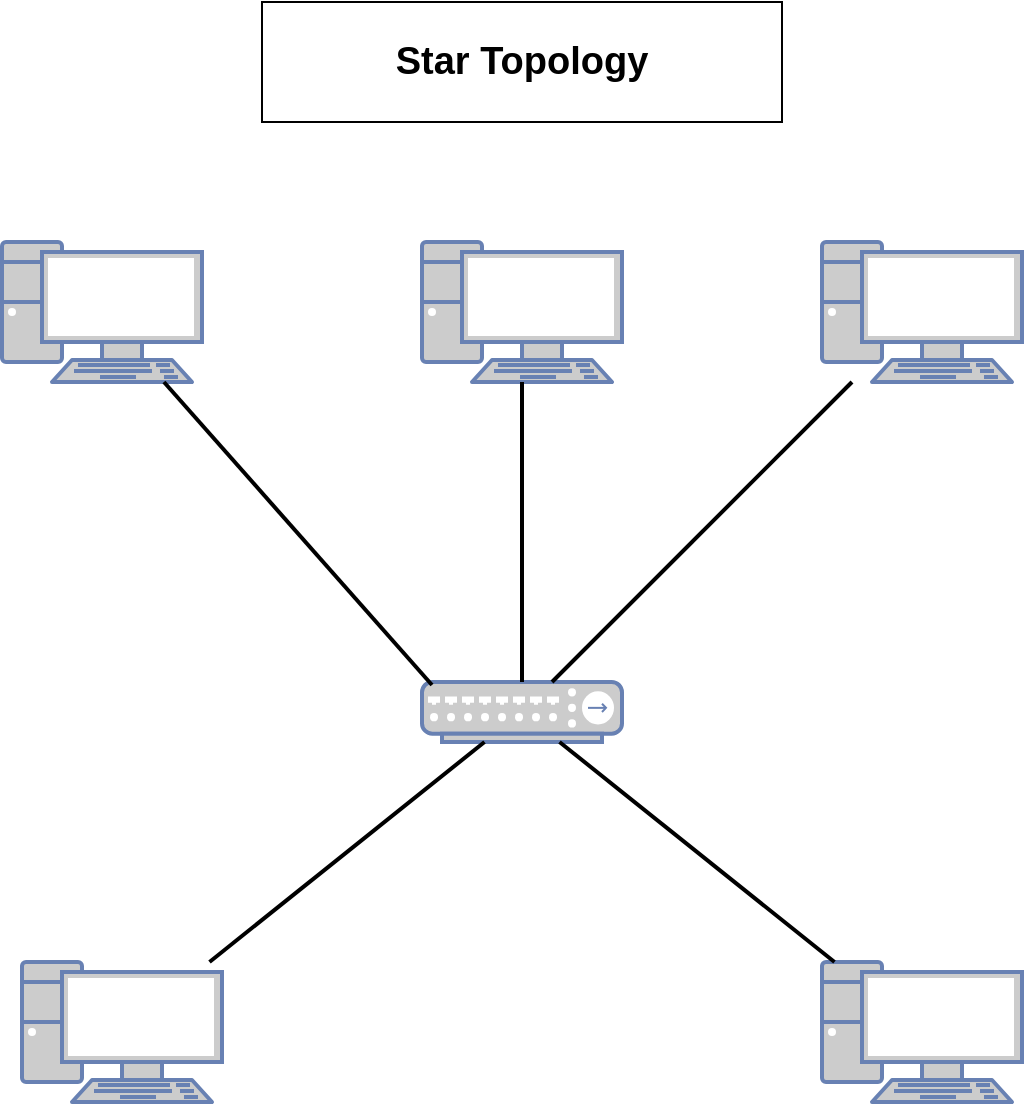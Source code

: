 <mxfile version="14.1.9" type="github">
  <diagram id="DJwqwhiBo1FagUisFqd2" name="Page-1">
    <mxGraphModel dx="1673" dy="867" grid="1" gridSize="10" guides="1" tooltips="1" connect="1" arrows="1" fold="1" page="1" pageScale="1" pageWidth="850" pageHeight="1100" math="0" shadow="0">
      <root>
        <mxCell id="0" />
        <mxCell id="1" parent="0" />
        <mxCell id="h4dQgeBkex-8hFXXdaQL-2" value="" style="fontColor=#0066CC;verticalAlign=top;verticalLabelPosition=bottom;labelPosition=center;align=center;html=1;outlineConnect=0;fillColor=#CCCCCC;strokeColor=#6881B3;gradientColor=none;gradientDirection=north;strokeWidth=2;shape=mxgraph.networks.hub;" vertex="1" parent="1">
          <mxGeometry x="400" y="400" width="100" height="30" as="geometry" />
        </mxCell>
        <mxCell id="h4dQgeBkex-8hFXXdaQL-13" value="" style="fontColor=#0066CC;verticalAlign=top;verticalLabelPosition=bottom;labelPosition=center;align=center;html=1;outlineConnect=0;fillColor=#CCCCCC;strokeColor=#6881B3;gradientColor=none;gradientDirection=north;strokeWidth=2;shape=mxgraph.networks.pc;" vertex="1" parent="1">
          <mxGeometry x="190" y="180" width="100" height="70" as="geometry" />
        </mxCell>
        <mxCell id="h4dQgeBkex-8hFXXdaQL-14" value="" style="fontColor=#0066CC;verticalAlign=top;verticalLabelPosition=bottom;labelPosition=center;align=center;html=1;outlineConnect=0;fillColor=#CCCCCC;strokeColor=#6881B3;gradientColor=none;gradientDirection=north;strokeWidth=2;shape=mxgraph.networks.pc;" vertex="1" parent="1">
          <mxGeometry x="400" y="180" width="100" height="70" as="geometry" />
        </mxCell>
        <mxCell id="h4dQgeBkex-8hFXXdaQL-15" value="" style="fontColor=#0066CC;verticalAlign=top;verticalLabelPosition=bottom;labelPosition=center;align=center;html=1;outlineConnect=0;fillColor=#CCCCCC;strokeColor=#6881B3;gradientColor=none;gradientDirection=north;strokeWidth=2;shape=mxgraph.networks.pc;" vertex="1" parent="1">
          <mxGeometry x="200" y="540" width="100" height="70" as="geometry" />
        </mxCell>
        <mxCell id="h4dQgeBkex-8hFXXdaQL-17" value="" style="fontColor=#0066CC;verticalAlign=top;verticalLabelPosition=bottom;labelPosition=center;align=center;html=1;outlineConnect=0;fillColor=#CCCCCC;strokeColor=#6881B3;gradientColor=none;gradientDirection=north;strokeWidth=2;shape=mxgraph.networks.pc;" vertex="1" parent="1">
          <mxGeometry x="600" y="180" width="100" height="70" as="geometry" />
        </mxCell>
        <mxCell id="h4dQgeBkex-8hFXXdaQL-18" value="" style="fontColor=#0066CC;verticalAlign=top;verticalLabelPosition=bottom;labelPosition=center;align=center;html=1;outlineConnect=0;fillColor=#CCCCCC;strokeColor=#6881B3;gradientColor=none;gradientDirection=north;strokeWidth=2;shape=mxgraph.networks.pc;" vertex="1" parent="1">
          <mxGeometry x="600" y="540" width="100" height="70" as="geometry" />
        </mxCell>
        <mxCell id="h4dQgeBkex-8hFXXdaQL-28" value="" style="edgeStyle=none;rounded=0;endArrow=none;html=1;strokeWidth=2;entryX=0.05;entryY=0.05;entryDx=0;entryDy=0;entryPerimeter=0;" edge="1" parent="1" source="h4dQgeBkex-8hFXXdaQL-13" target="h4dQgeBkex-8hFXXdaQL-2">
          <mxGeometry relative="1" as="geometry">
            <mxPoint x="280" y="230" as="sourcePoint" />
            <mxPoint x="360" y="400" as="targetPoint" />
          </mxGeometry>
        </mxCell>
        <mxCell id="h4dQgeBkex-8hFXXdaQL-30" value="" style="edgeStyle=none;rounded=0;endArrow=none;html=1;strokeWidth=2;" edge="1" parent="1" source="h4dQgeBkex-8hFXXdaQL-15" target="h4dQgeBkex-8hFXXdaQL-2">
          <mxGeometry relative="1" as="geometry">
            <mxPoint x="219.997" y="380" as="sourcePoint" />
            <mxPoint x="360" y="422.5" as="targetPoint" />
          </mxGeometry>
        </mxCell>
        <mxCell id="h4dQgeBkex-8hFXXdaQL-31" value="" style="edgeStyle=none;rounded=0;endArrow=none;html=1;strokeWidth=2;" edge="1" parent="1" source="h4dQgeBkex-8hFXXdaQL-2" target="h4dQgeBkex-8hFXXdaQL-18">
          <mxGeometry relative="1" as="geometry">
            <mxPoint x="460.827" y="434.25" as="sourcePoint" />
            <mxPoint x="580" y="595.75" as="targetPoint" />
          </mxGeometry>
        </mxCell>
        <mxCell id="h4dQgeBkex-8hFXXdaQL-32" value="" style="edgeStyle=none;rounded=0;endArrow=none;html=1;strokeWidth=2;" edge="1" parent="1" source="h4dQgeBkex-8hFXXdaQL-2" target="h4dQgeBkex-8hFXXdaQL-17">
          <mxGeometry relative="1" as="geometry">
            <mxPoint x="285.827" y="260" as="sourcePoint" />
            <mxPoint x="405" y="421.5" as="targetPoint" />
          </mxGeometry>
        </mxCell>
        <mxCell id="h4dQgeBkex-8hFXXdaQL-33" value="" style="edgeStyle=none;rounded=0;endArrow=none;html=1;strokeWidth=2;exitX=0.5;exitY=0;exitDx=0;exitDy=0;exitPerimeter=0;" edge="1" parent="1" source="h4dQgeBkex-8hFXXdaQL-2" target="h4dQgeBkex-8hFXXdaQL-14">
          <mxGeometry relative="1" as="geometry">
            <mxPoint x="449.737" y="400" as="sourcePoint" />
            <mxPoint x="633.947" y="260" as="targetPoint" />
          </mxGeometry>
        </mxCell>
        <mxCell id="h4dQgeBkex-8hFXXdaQL-35" value="Star Topology" style="rounded=0;whiteSpace=wrap;html=1;fontColor=#000000;fontSize=19;fontStyle=1" vertex="1" parent="1">
          <mxGeometry x="320" y="60" width="260" height="60" as="geometry" />
        </mxCell>
      </root>
    </mxGraphModel>
  </diagram>
</mxfile>
